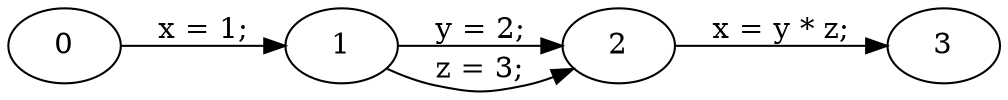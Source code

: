 digraph g
{
rankdir=LR;
0;1;2;3;
0 -> 1 [label="x = 1;"]
1 -> 2 [label="y = 2;"]
1 -> 2 [label="z = 3;"]
2 -> 3 [label="x = y * z;"]
}
